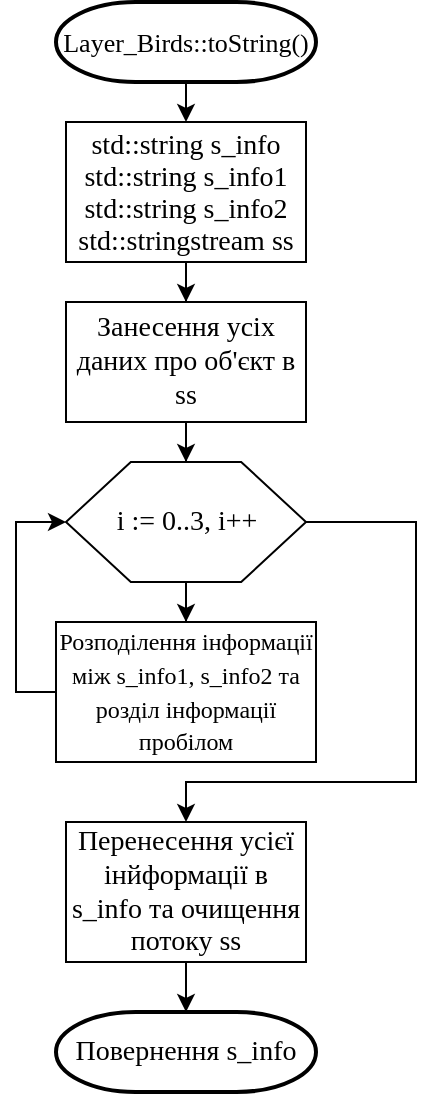 <mxfile version="14.7.2" type="device"><diagram id="J_9qn0rYNV9YhKk9KRre" name="Страница 1"><mxGraphModel dx="1113" dy="779" grid="1" gridSize="10" guides="1" tooltips="1" connect="1" arrows="1" fold="1" page="1" pageScale="1" pageWidth="827" pageHeight="1169" math="0" shadow="0"><root><mxCell id="0"/><mxCell id="1" parent="0"/><mxCell id="2ohzGcTF636kwPPdja_g-1" value="" style="edgeStyle=orthogonalEdgeStyle;rounded=0;orthogonalLoop=1;jettySize=auto;html=1;" edge="1" parent="1" source="2ohzGcTF636kwPPdja_g-2"><mxGeometry relative="1" as="geometry"><mxPoint x="195" y="100" as="targetPoint"/></mxGeometry></mxCell><mxCell id="2ohzGcTF636kwPPdja_g-2" value="&lt;p style=&quot;margin: 0px ; font-stretch: normal ; line-height: normal&quot;&gt;&lt;font face=&quot;Times New Roman&quot; style=&quot;font-size: 13px&quot;&gt;Layer_Birds::toString()&lt;/font&gt;&lt;/p&gt;" style="strokeWidth=2;html=1;shape=mxgraph.flowchart.terminator;whiteSpace=wrap;" vertex="1" parent="1"><mxGeometry x="130" y="40" width="130" height="40" as="geometry"/></mxCell><mxCell id="2ohzGcTF636kwPPdja_g-3" value="&lt;font face=&quot;Times New Roman&quot;&gt;&lt;span style=&quot;font-size: 14px&quot;&gt;Повернення s_info&lt;/span&gt;&lt;/font&gt;" style="strokeWidth=2;html=1;shape=mxgraph.flowchart.terminator;whiteSpace=wrap;" vertex="1" parent="1"><mxGeometry x="130" y="545" width="130" height="40" as="geometry"/></mxCell><mxCell id="2ohzGcTF636kwPPdja_g-4" value="" style="edgeStyle=orthogonalEdgeStyle;rounded=0;orthogonalLoop=1;jettySize=auto;html=1;" edge="1" parent="1" source="2ohzGcTF636kwPPdja_g-5" target="2ohzGcTF636kwPPdja_g-7"><mxGeometry relative="1" as="geometry"/></mxCell><mxCell id="2ohzGcTF636kwPPdja_g-5" value="&lt;p style=&quot;margin: 0px; font-stretch: normal; line-height: normal; font-size: 14px;&quot;&gt;&lt;font style=&quot;font-size: 14px;&quot;&gt;std::string s_info&lt;/font&gt;&lt;/p&gt;&lt;p style=&quot;margin: 0px; font-stretch: normal; line-height: normal; font-size: 14px;&quot;&gt;&lt;font style=&quot;font-size: 14px;&quot;&gt;std::string s_info1&lt;/font&gt;&lt;/p&gt;&lt;p style=&quot;margin: 0px; font-stretch: normal; line-height: normal; font-size: 14px;&quot;&gt;&lt;font style=&quot;font-size: 14px;&quot;&gt;std::string s_info2&lt;/font&gt;&lt;/p&gt;&lt;p style=&quot;margin: 0px; font-stretch: normal; line-height: normal; font-size: 14px;&quot;&gt;&lt;font style=&quot;font-size: 14px;&quot;&gt;std::stringstream ss&lt;/font&gt;&lt;/p&gt;" style="rounded=0;whiteSpace=wrap;html=1;fontFamily=Times New Roman;fontSize=14;" vertex="1" parent="1"><mxGeometry x="135" y="100" width="120" height="70" as="geometry"/></mxCell><mxCell id="2ohzGcTF636kwPPdja_g-6" value="" style="edgeStyle=orthogonalEdgeStyle;rounded=0;orthogonalLoop=1;jettySize=auto;html=1;fontFamily=Times New Roman;fontSize=14;" edge="1" parent="1" source="2ohzGcTF636kwPPdja_g-7" target="2ohzGcTF636kwPPdja_g-10"><mxGeometry relative="1" as="geometry"/></mxCell><mxCell id="2ohzGcTF636kwPPdja_g-7" value="&lt;font face=&quot;Times New Roman&quot; style=&quot;font-size: 14px&quot;&gt;Занесення усіх даних про об'єкт в ss&lt;/font&gt;" style="rounded=0;whiteSpace=wrap;html=1;" vertex="1" parent="1"><mxGeometry x="135" y="190" width="120" height="60" as="geometry"/></mxCell><mxCell id="2ohzGcTF636kwPPdja_g-8" value="" style="edgeStyle=orthogonalEdgeStyle;rounded=0;orthogonalLoop=1;jettySize=auto;html=1;fontFamily=Times New Roman;fontSize=14;" edge="1" parent="1" source="2ohzGcTF636kwPPdja_g-10" target="2ohzGcTF636kwPPdja_g-12"><mxGeometry relative="1" as="geometry"/></mxCell><mxCell id="2ohzGcTF636kwPPdja_g-9" style="edgeStyle=orthogonalEdgeStyle;rounded=0;orthogonalLoop=1;jettySize=auto;html=1;entryX=0.5;entryY=0;entryDx=0;entryDy=0;fontFamily=Times New Roman;fontSize=14;" edge="1" parent="1" source="2ohzGcTF636kwPPdja_g-10" target="2ohzGcTF636kwPPdja_g-14"><mxGeometry relative="1" as="geometry"><Array as="points"><mxPoint x="310" y="300"/><mxPoint x="310" y="430"/><mxPoint x="195" y="430"/></Array></mxGeometry></mxCell><mxCell id="2ohzGcTF636kwPPdja_g-10" value="i := 0..3, i++" style="verticalLabelPosition=middle;verticalAlign=middle;html=1;shape=hexagon;perimeter=hexagonPerimeter2;arcSize=6;size=0.27;strokeWidth=1;fontFamily=Times New Roman;fontSize=14;align=center;labelPosition=center;" vertex="1" parent="1"><mxGeometry x="135" y="270" width="120" height="60" as="geometry"/></mxCell><mxCell id="2ohzGcTF636kwPPdja_g-11" style="edgeStyle=orthogonalEdgeStyle;rounded=0;orthogonalLoop=1;jettySize=auto;html=1;entryX=0;entryY=0.5;entryDx=0;entryDy=0;fontFamily=Times New Roman;fontSize=14;" edge="1" parent="1" source="2ohzGcTF636kwPPdja_g-12" target="2ohzGcTF636kwPPdja_g-10"><mxGeometry relative="1" as="geometry"><Array as="points"><mxPoint x="110" y="385"/><mxPoint x="110" y="300"/></Array></mxGeometry></mxCell><mxCell id="2ohzGcTF636kwPPdja_g-12" value="&lt;font style=&quot;font-size: 12px&quot;&gt;Розподілення інформації між s_info1, s_info2 та розділ інформації пробілом&lt;br&gt;&lt;/font&gt;" style="rounded=0;whiteSpace=wrap;html=1;fontFamily=Times New Roman;fontSize=14;" vertex="1" parent="1"><mxGeometry x="130" y="350" width="130" height="70" as="geometry"/></mxCell><mxCell id="2ohzGcTF636kwPPdja_g-13" value="" style="edgeStyle=orthogonalEdgeStyle;rounded=0;orthogonalLoop=1;jettySize=auto;html=1;fontFamily=Times New Roman;fontSize=14;" edge="1" parent="1" source="2ohzGcTF636kwPPdja_g-14" target="2ohzGcTF636kwPPdja_g-3"><mxGeometry relative="1" as="geometry"/></mxCell><mxCell id="2ohzGcTF636kwPPdja_g-14" value="Перенесення усієї інйформації в s_info та очищення потоку ss" style="rounded=0;whiteSpace=wrap;html=1;fontFamily=Times New Roman;fontSize=14;" vertex="1" parent="1"><mxGeometry x="135" y="450" width="120" height="70" as="geometry"/></mxCell></root></mxGraphModel></diagram></mxfile>